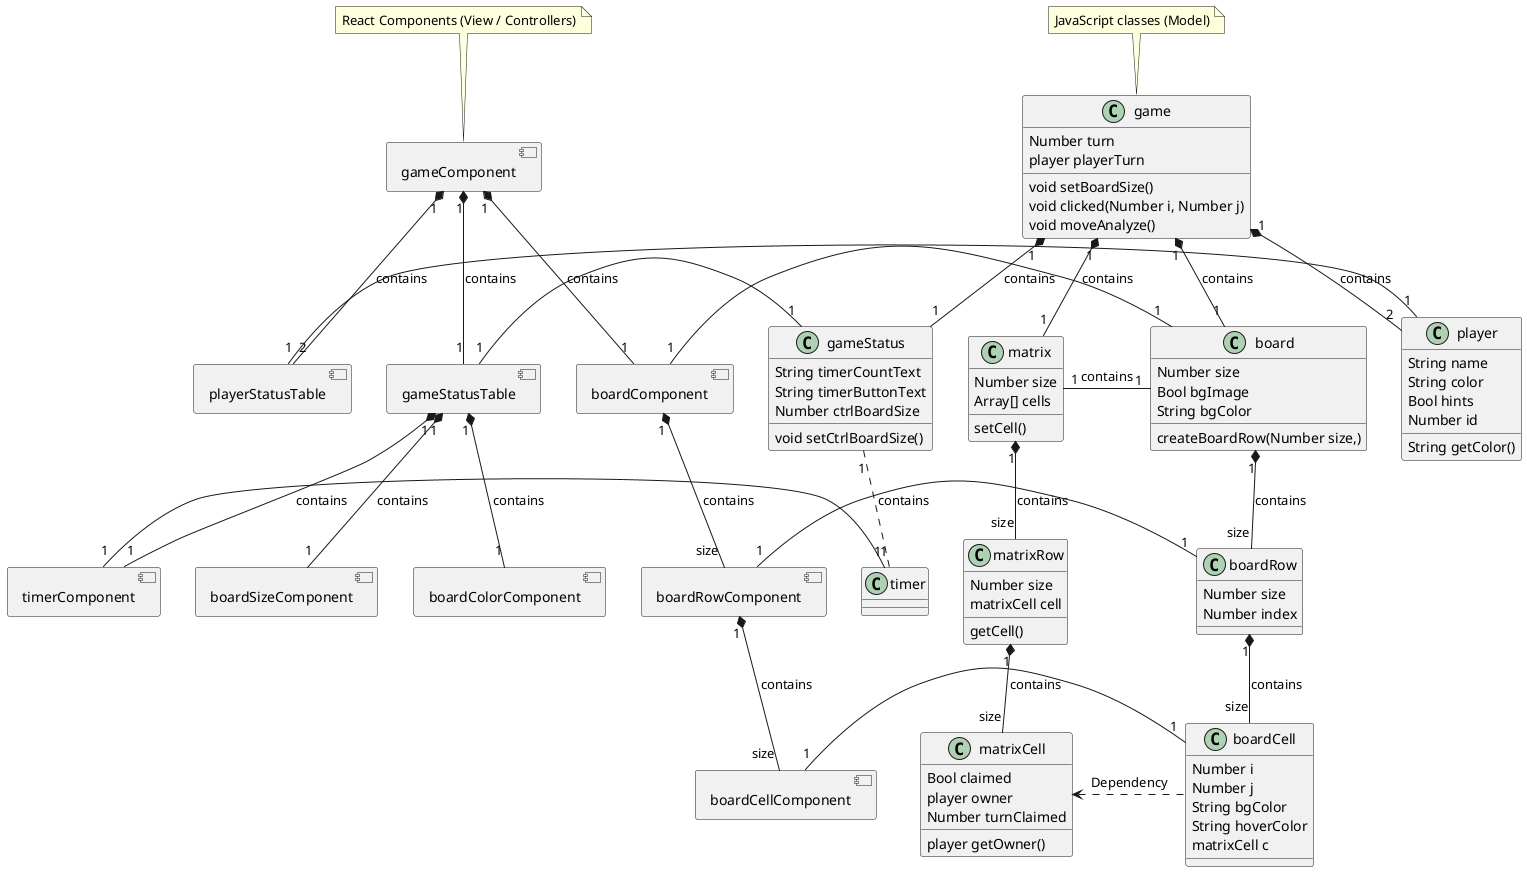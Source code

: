 @startuml Game Class Diagram


game "1" *-- "1" board : contains
game "1" *-- "2" player: contains
game "1" *-- "1" gameStatus: contains
game "1" *-- "1" matrix: contains
matrix "1" *-- "size" matrixRow: contains
matrixRow "1" *-- "size" matrixCell: contains
matrix "1" - "1" board:contains
board "1" *-- "size" boardRow: contains
boardRow "1" *-- "size" boardCell: contains
matrixCell <. boardCell: Dependency

'note "'cells' is a size x size array of arrays" as n1'
'note "'setBoardSize()' needs a warning prompt in case of game in progress" as n2'
note "JavaScript classes (Model)" as n3
note "React Components (View / Controllers)" as n4

'n1 .. matrix'
'n2 .. game'
n3 -- game
n4 -- gameComponent

'JavaScript Classes (Model)'

class game {
    Number turn
    player playerTurn
    void setBoardSize()
    void clicked(Number i, Number j)
    void moveAnalyze()
}


class board{
    Number size
    Bool bgImage
    String bgColor
    createBoardRow(Number size,)
}

class boardRow{
    Number size
    Number index
}

class boardCell{
    Number i
    Number j
    String bgColor
    String hoverColor
    matrixCell c
}

class player{
    String name
    String color
    Bool hints
    Number id
    String getColor()

}

class gameStatus{
    String timerCountText
    String timerButtonText
    Number ctrlBoardSize
    void setCtrlBoardSize()
}

gameStatus "1" .. "1" timer: contains

class timer{

}


class matrix{
    Number size
    Array[] cells
    setCell()
}

class matrixRow{
    Number size
    matrixCell cell
    getCell()
}

class matrixCell{
    Bool claimed
    player owner
    Number turnClaimed
    player getOwner()
}


'React Components (View / Controller)'

gameComponent "1" *-- "1" boardComponent: contains
boardComponent "1" *-- "size" boardRowComponent: contains
boardRowComponent "1" *-- "size" boardCellComponent: contains
gameComponent "1" *-- "2" playerStatusTable: contains
gameComponent "1" *-- "1" gameStatusTable: contains
gameStatusTable "1" *-- "1" timerComponent: contains
gameStatusTable "1" *-- "1" boardSizeComponent: contains
gameStatusTable "1" *-- "1" boardColorComponent: contains

component boardComponent{

}

component gameComponent{

}

component boardRowComponent{

}

component boardCellComponent{

}

component playerStatusTable{

}

component gameStatusTable{

}

component timerComponent{

}

component boardSizeComponent{

}

component boardColorComponent{
    
}

boardComponent "1" - "1" board
playerStatusTable "1" - "1" player
boardRowComponent "1" - "1" boardRow
boardCellComponent "1" - "1" boardCell
gameStatusTable "1" - "1" gameStatus
timerComponent "1" - "1" timer

@enduml